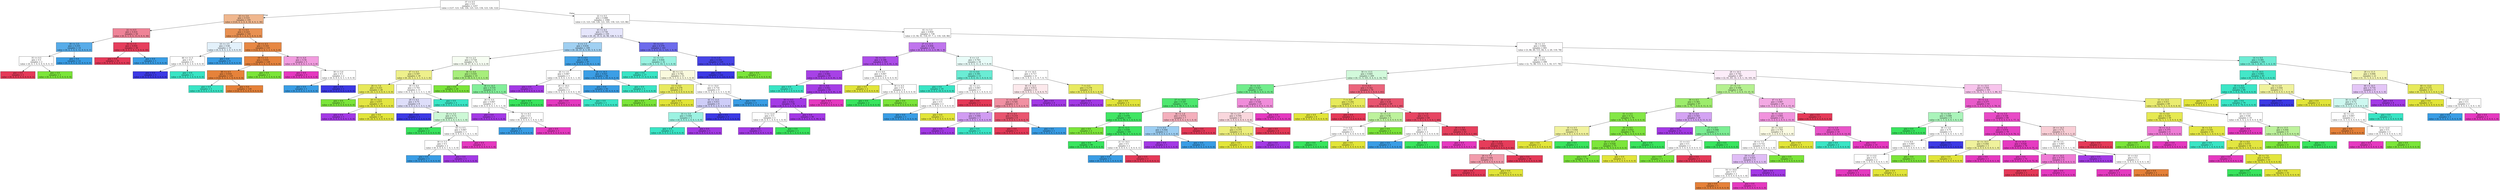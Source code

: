 digraph Tree {
node [shape=box, style="filled", color="black"] ;
0 [label="37 <= 0.5\ngini = 0.9\nsamples = 1257\nvalue = [127, 123, 128, 126, 125, 123, 134, 123, 126, 122]", fillcolor="#3c39e501"] ;
1 [label="43 <= 5.0\ngini = 0.533\nsamples = 191\nvalue = [124, 0, 2, 0, 4, 18, 4, 0, 3, 36]", fillcolor="#e5813991"] ;
0 -> 1 [labeldistance=2.5, labelangle=45, headlabel="True"] ;
2 [label="22 <= 6.5\ngini = 0.414\nsamples = 50\nvalue = [0, 0, 1, 0, 0, 13, 0, 0, 0, 36]", fillcolor="#e539589f"] ;
1 -> 2 ;
3 [label="39 <= 3.5\ngini = 0.255\nsamples = 14\nvalue = [0, 0, 1, 0, 0, 12, 0, 0, 0, 1]", fillcolor="#399de5d8"] ;
2 -> 3 ;
4 [label="35 <= 0.5\ngini = 0.5\nsamples = 2\nvalue = [0, 0, 1, 0, 0, 0, 0, 0, 0, 1]", fillcolor="#7be53900"] ;
3 -> 4 ;
5 [label="gini = 0.0\nsamples = 1\nvalue = [0, 0, 0, 0, 0, 0, 0, 0, 0, 1]", fillcolor="#e53958ff"] ;
4 -> 5 ;
6 [label="gini = 0.0\nsamples = 1\nvalue = [0, 0, 1, 0, 0, 0, 0, 0, 0, 0]", fillcolor="#7be539ff"] ;
4 -> 6 ;
7 [label="gini = 0.0\nsamples = 12\nvalue = [0, 0, 0, 0, 0, 12, 0, 0, 0, 0]", fillcolor="#399de5ff"] ;
3 -> 7 ;
8 [label="34 <= 1.5\ngini = 0.054\nsamples = 36\nvalue = [0, 0, 0, 0, 0, 1, 0, 0, 0, 35]", fillcolor="#e53958f8"] ;
2 -> 8 ;
9 [label="gini = 0.0\nsamples = 35\nvalue = [0, 0, 0, 0, 0, 0, 0, 0, 0, 35]", fillcolor="#e53958ff"] ;
8 -> 9 ;
10 [label="gini = 0.0\nsamples = 1\nvalue = [0, 0, 0, 0, 0, 1, 0, 0, 0, 0]", fillcolor="#399de5ff"] ;
8 -> 10 ;
11 [label="22 <= 0.5\ngini = 0.223\nsamples = 141\nvalue = [124, 0, 1, 0, 4, 5, 4, 0, 3, 0]", fillcolor="#e58139df"] ;
1 -> 11 ;
12 [label="10 <= 3.5\ngini = 0.66\nsamples = 10\nvalue = [0, 0, 0, 0, 3, 4, 3, 0, 0, 0]", fillcolor="#399de524"] ;
11 -> 12 ;
13 [label="46 <= 11.5\ngini = 0.5\nsamples = 6\nvalue = [0, 0, 0, 0, 3, 0, 3, 0, 0, 0]", fillcolor="#39e5c500"] ;
12 -> 13 ;
14 [label="gini = 0.0\nsamples = 3\nvalue = [0, 0, 0, 0, 0, 0, 3, 0, 0, 0]", fillcolor="#3c39e5ff"] ;
13 -> 14 ;
15 [label="gini = 0.0\nsamples = 3\nvalue = [0, 0, 0, 0, 3, 0, 0, 0, 0, 0]", fillcolor="#39e5c5ff"] ;
13 -> 15 ;
16 [label="gini = 0.0\nsamples = 4\nvalue = [0, 0, 0, 0, 0, 4, 0, 0, 0, 0]", fillcolor="#399de5ff"] ;
12 -> 16 ;
17 [label="29 <= 4.5\ngini = 0.103\nsamples = 131\nvalue = [124, 0, 1, 0, 1, 1, 1, 0, 3, 0]", fillcolor="#e58139f1"] ;
11 -> 17 ;
18 [label="64 <= 1.5\ngini = 0.031\nsamples = 126\nvalue = [124, 0, 1, 0, 1, 0, 0, 0, 0, 0]", fillcolor="#e58139fb"] ;
17 -> 18 ;
19 [label="60 <= 4.5\ngini = 0.016\nsamples = 125\nvalue = [124, 0, 0, 0, 1, 0, 0, 0, 0, 0]", fillcolor="#e58139fd"] ;
18 -> 19 ;
20 [label="gini = 0.0\nsamples = 1\nvalue = [0, 0, 0, 0, 1, 0, 0, 0, 0, 0]", fillcolor="#39e5c5ff"] ;
19 -> 20 ;
21 [label="gini = 0.0\nsamples = 124\nvalue = [124, 0, 0, 0, 0, 0, 0, 0, 0, 0]", fillcolor="#e58139ff"] ;
19 -> 21 ;
22 [label="gini = 0.0\nsamples = 1\nvalue = [0, 0, 1, 0, 0, 0, 0, 0, 0, 0]", fillcolor="#7be539ff"] ;
18 -> 22 ;
23 [label="38 <= 6.0\ngini = 0.56\nsamples = 5\nvalue = [0, 0, 0, 0, 0, 1, 1, 0, 3, 0]", fillcolor="#e539c07f"] ;
17 -> 23 ;
24 [label="gini = 0.0\nsamples = 3\nvalue = [0, 0, 0, 0, 0, 0, 0, 0, 3, 0]", fillcolor="#e539c0ff"] ;
23 -> 24 ;
25 [label="39 <= 5.0\ngini = 0.5\nsamples = 2\nvalue = [0, 0, 0, 0, 0, 1, 1, 0, 0, 0]", fillcolor="#399de500"] ;
23 -> 25 ;
26 [label="gini = 0.0\nsamples = 1\nvalue = [0, 0, 0, 0, 0, 1, 0, 0, 0, 0]", fillcolor="#399de5ff"] ;
25 -> 26 ;
27 [label="gini = 0.0\nsamples = 1\nvalue = [0, 0, 0, 0, 0, 0, 1, 0, 0, 0]", fillcolor="#3c39e5ff"] ;
25 -> 27 ;
28 [label="22 <= 0.5\ngini = 0.888\nsamples = 1066\nvalue = [3, 123, 126, 126, 121, 105, 130, 123, 123, 86]", fillcolor="#3c39e501"] ;
0 -> 28 [labeldistance=2.5, labelangle=-45, headlabel="False"] ;
29 [label="43 <= 8.5\ngini = 0.736\nsamples = 330\nvalue = [0, 29, 35, 8, 24, 98, 128, 5, 3, 0]", fillcolor="#3c39e521"] ;
28 -> 29 ;
30 [label="6 <= 1.5\ngini = 0.634\nsamples = 169\nvalue = [0, 24, 27, 8, 5, 95, 3, 4, 3, 0]", fillcolor="#399de57a"] ;
29 -> 30 ;
31 [label="10 <= 2.5\ngini = 0.729\nsamples = 72\nvalue = [0, 24, 27, 8, 3, 2, 3, 3, 2, 0]", fillcolor="#7be53910"] ;
30 -> 31 ;
32 [label="47 <= 0.5\ngini = 0.597\nsamples = 39\nvalue = [0, 24, 3, 2, 3, 1, 3, 2, 1, 0]", fillcolor="#e2e53995"] ;
31 -> 32 ;
33 [label="28 <= 7.0\ngini = 0.253\nsamples = 28\nvalue = [0, 24, 3, 0, 0, 0, 0, 1, 0, 0]", fillcolor="#e2e539d6"] ;
32 -> 33 ;
34 [label="gini = 0.0\nsamples = 3\nvalue = [0, 0, 3, 0, 0, 0, 0, 0, 0, 0]", fillcolor="#7be539ff"] ;
33 -> 34 ;
35 [label="20 <= 12.5\ngini = 0.077\nsamples = 25\nvalue = [0, 24, 0, 0, 0, 0, 0, 1, 0, 0]", fillcolor="#e2e539f4"] ;
33 -> 35 ;
36 [label="gini = 0.0\nsamples = 1\nvalue = [0, 0, 0, 0, 0, 0, 0, 1, 0, 0]", fillcolor="#a339e5ff"] ;
35 -> 36 ;
37 [label="gini = 0.0\nsamples = 24\nvalue = [0, 24, 0, 0, 0, 0, 0, 0, 0, 0]", fillcolor="#e2e539ff"] ;
35 -> 37 ;
38 [label="39 <= 8.0\ngini = 0.793\nsamples = 11\nvalue = [0, 0, 0, 2, 3, 1, 3, 1, 1, 0]", fillcolor="#39e5c500"] ;
32 -> 38 ;
39 [label="29 <= 9.5\ngini = 0.75\nsamples = 8\nvalue = [0, 0, 0, 2, 0, 1, 3, 1, 1, 0]", fillcolor="#3c39e52a"] ;
38 -> 39 ;
40 [label="gini = 0.0\nsamples = 3\nvalue = [0, 0, 0, 0, 0, 0, 3, 0, 0, 0]", fillcolor="#3c39e5ff"] ;
39 -> 40 ;
41 [label="35 <= 5.5\ngini = 0.72\nsamples = 5\nvalue = [0, 0, 0, 2, 0, 1, 0, 1, 1, 0]", fillcolor="#39e55e40"] ;
39 -> 41 ;
42 [label="gini = 0.0\nsamples = 2\nvalue = [0, 0, 0, 2, 0, 0, 0, 0, 0, 0]", fillcolor="#39e55eff"] ;
41 -> 42 ;
43 [label="63 <= 0.5\ngini = 0.667\nsamples = 3\nvalue = [0, 0, 0, 0, 0, 1, 0, 1, 1, 0]", fillcolor="#399de500"] ;
41 -> 43 ;
44 [label="39 <= 5.5\ngini = 0.5\nsamples = 2\nvalue = [0, 0, 0, 0, 0, 1, 0, 1, 0, 0]", fillcolor="#399de500"] ;
43 -> 44 ;
45 [label="gini = 0.0\nsamples = 1\nvalue = [0, 0, 0, 0, 0, 1, 0, 0, 0, 0]", fillcolor="#399de5ff"] ;
44 -> 45 ;
46 [label="gini = 0.0\nsamples = 1\nvalue = [0, 0, 0, 0, 0, 0, 0, 1, 0, 0]", fillcolor="#a339e5ff"] ;
44 -> 46 ;
47 [label="gini = 0.0\nsamples = 1\nvalue = [0, 0, 0, 0, 0, 0, 0, 0, 1, 0]", fillcolor="#e539c0ff"] ;
43 -> 47 ;
48 [label="gini = 0.0\nsamples = 3\nvalue = [0, 0, 0, 0, 3, 0, 0, 0, 0, 0]", fillcolor="#39e5c5ff"] ;
38 -> 48 ;
49 [label="38 <= 4.0\ngini = 0.435\nsamples = 33\nvalue = [0, 0, 24, 6, 0, 1, 0, 1, 1, 0]", fillcolor="#7be539aa"] ;
31 -> 49 ;
50 [label="gini = 0.0\nsamples = 24\nvalue = [0, 0, 24, 0, 0, 0, 0, 0, 0, 0]", fillcolor="#7be539ff"] ;
49 -> 50 ;
51 [label="38 <= 14.5\ngini = 0.519\nsamples = 9\nvalue = [0, 0, 0, 6, 0, 1, 0, 1, 1, 0]", fillcolor="#39e55e9f"] ;
49 -> 51 ;
52 [label="26 <= 4.0\ngini = 0.667\nsamples = 3\nvalue = [0, 0, 0, 0, 0, 1, 0, 1, 1, 0]", fillcolor="#399de500"] ;
51 -> 52 ;
53 [label="gini = 0.0\nsamples = 1\nvalue = [0, 0, 0, 0, 0, 0, 0, 1, 0, 0]", fillcolor="#a339e5ff"] ;
52 -> 53 ;
54 [label="52 <= 8.5\ngini = 0.5\nsamples = 2\nvalue = [0, 0, 0, 0, 0, 1, 0, 0, 1, 0]", fillcolor="#399de500"] ;
52 -> 54 ;
55 [label="gini = 0.0\nsamples = 1\nvalue = [0, 0, 0, 0, 0, 1, 0, 0, 0, 0]", fillcolor="#399de5ff"] ;
54 -> 55 ;
56 [label="gini = 0.0\nsamples = 1\nvalue = [0, 0, 0, 0, 0, 0, 0, 0, 1, 0]", fillcolor="#e539c0ff"] ;
54 -> 56 ;
57 [label="gini = 0.0\nsamples = 6\nvalue = [0, 0, 0, 6, 0, 0, 0, 0, 0, 0]", fillcolor="#39e55eff"] ;
51 -> 57 ;
58 [label="19 <= 8.5\ngini = 0.08\nsamples = 97\nvalue = [0, 0, 0, 0, 2, 93, 0, 1, 1, 0]", fillcolor="#399de5f4"] ;
30 -> 58 ;
59 [label="26 <= 1.0\ngini = 0.667\nsamples = 3\nvalue = [0, 0, 0, 0, 1, 0, 0, 1, 1, 0]", fillcolor="#39e5c500"] ;
58 -> 59 ;
60 [label="gini = 0.0\nsamples = 1\nvalue = [0, 0, 0, 0, 0, 0, 0, 1, 0, 0]", fillcolor="#a339e5ff"] ;
59 -> 60 ;
61 [label="20 <= 10.5\ngini = 0.5\nsamples = 2\nvalue = [0, 0, 0, 0, 1, 0, 0, 0, 1, 0]", fillcolor="#39e5c500"] ;
59 -> 61 ;
62 [label="gini = 0.0\nsamples = 1\nvalue = [0, 0, 0, 0, 0, 0, 0, 0, 1, 0]", fillcolor="#e539c0ff"] ;
61 -> 62 ;
63 [label="gini = 0.0\nsamples = 1\nvalue = [0, 0, 0, 0, 1, 0, 0, 0, 0, 0]", fillcolor="#39e5c5ff"] ;
61 -> 63 ;
64 [label="26 <= 14.5\ngini = 0.021\nsamples = 94\nvalue = [0, 0, 0, 0, 1, 93, 0, 0, 0, 0]", fillcolor="#399de5fc"] ;
58 -> 64 ;
65 [label="gini = 0.0\nsamples = 93\nvalue = [0, 0, 0, 0, 0, 93, 0, 0, 0, 0]", fillcolor="#399de5ff"] ;
64 -> 65 ;
66 [label="gini = 0.0\nsamples = 1\nvalue = [0, 0, 0, 0, 1, 0, 0, 0, 0, 0]", fillcolor="#39e5c5ff"] ;
64 -> 66 ;
67 [label="55 <= 2.5\ngini = 0.379\nsamples = 161\nvalue = [0, 5, 8, 0, 19, 3, 125, 1, 0, 0]", fillcolor="#3c39e5be"] ;
29 -> 67 ;
68 [label="11 <= 5.5\ngini = 0.604\nsamples = 32\nvalue = [0, 5, 1, 0, 19, 3, 3, 1, 0, 0]", fillcolor="#39e5c584"] ;
67 -> 68 ;
69 [label="gini = 0.0\nsamples = 17\nvalue = [0, 0, 0, 0, 17, 0, 0, 0, 0, 0]", fillcolor="#39e5c5ff"] ;
68 -> 69 ;
70 [label="46 <= 1.5\ngini = 0.782\nsamples = 15\nvalue = [0, 5, 1, 0, 2, 3, 3, 1, 0, 0]", fillcolor="#e2e5392a"] ;
68 -> 70 ;
71 [label="13 <= 9.5\ngini = 0.278\nsamples = 6\nvalue = [0, 5, 1, 0, 0, 0, 0, 0, 0, 0]", fillcolor="#e2e539cc"] ;
70 -> 71 ;
72 [label="gini = 0.0\nsamples = 1\nvalue = [0, 0, 1, 0, 0, 0, 0, 0, 0, 0]", fillcolor="#7be539ff"] ;
71 -> 72 ;
73 [label="gini = 0.0\nsamples = 5\nvalue = [0, 5, 0, 0, 0, 0, 0, 0, 0, 0]", fillcolor="#e2e539ff"] ;
71 -> 73 ;
74 [label="6 <= 10.0\ngini = 0.716\nsamples = 9\nvalue = [0, 0, 0, 0, 2, 3, 3, 1, 0, 0]", fillcolor="#399de500"] ;
70 -> 74 ;
75 [label="61 <= 13.5\ngini = 0.611\nsamples = 6\nvalue = [0, 0, 0, 0, 2, 0, 3, 1, 0, 0]", fillcolor="#3c39e540"] ;
74 -> 75 ;
76 [label="10 <= 5.0\ngini = 0.444\nsamples = 3\nvalue = [0, 0, 0, 0, 2, 0, 0, 1, 0, 0]", fillcolor="#39e5c57f"] ;
75 -> 76 ;
77 [label="gini = 0.0\nsamples = 2\nvalue = [0, 0, 0, 0, 2, 0, 0, 0, 0, 0]", fillcolor="#39e5c5ff"] ;
76 -> 77 ;
78 [label="gini = 0.0\nsamples = 1\nvalue = [0, 0, 0, 0, 0, 0, 0, 1, 0, 0]", fillcolor="#a339e5ff"] ;
76 -> 78 ;
79 [label="gini = 0.0\nsamples = 3\nvalue = [0, 0, 0, 0, 0, 0, 3, 0, 0, 0]", fillcolor="#3c39e5ff"] ;
75 -> 79 ;
80 [label="gini = 0.0\nsamples = 3\nvalue = [0, 0, 0, 0, 0, 3, 0, 0, 0, 0]", fillcolor="#399de5ff"] ;
74 -> 80 ;
81 [label="2 <= 1.0\ngini = 0.103\nsamples = 129\nvalue = [0, 0, 7, 0, 0, 0, 122, 0, 0, 0]", fillcolor="#3c39e5f0"] ;
67 -> 81 ;
82 [label="gini = 0.0\nsamples = 122\nvalue = [0, 0, 0, 0, 0, 0, 122, 0, 0, 0]", fillcolor="#3c39e5ff"] ;
81 -> 82 ;
83 [label="gini = 0.0\nsamples = 7\nvalue = [0, 0, 7, 0, 0, 0, 0, 0, 0, 0]", fillcolor="#7be539ff"] ;
81 -> 83 ;
84 [label="61 <= 5.5\ngini = 0.859\nsamples = 736\nvalue = [3, 94, 91, 118, 97, 7, 2, 118, 120, 86]", fillcolor="#e539c001"] ;
28 -> 84 ;
85 [label="27 <= 11.5\ngini = 0.456\nsamples = 135\nvalue = [0, 8, 2, 3, 13, 2, 0, 98, 1, 8]", fillcolor="#a339e5b2"] ;
84 -> 85 ;
86 [label="54 <= 3.5\ngini = 0.186\nsamples = 101\nvalue = [0, 2, 2, 3, 2, 0, 0, 91, 1, 0]", fillcolor="#a339e5e5"] ;
85 -> 86 ;
87 [label="5 <= 3.0\ngini = 0.082\nsamples = 95\nvalue = [0, 0, 0, 1, 2, 0, 0, 91, 1, 0]", fillcolor="#a339e5f4"] ;
86 -> 87 ;
88 [label="gini = 0.0\nsamples = 2\nvalue = [0, 0, 0, 0, 2, 0, 0, 0, 0, 0]", fillcolor="#39e5c5ff"] ;
87 -> 88 ;
89 [label="18 <= 9.0\ngini = 0.042\nsamples = 93\nvalue = [0, 0, 0, 1, 0, 0, 0, 91, 1, 0]", fillcolor="#a339e5f9"] ;
87 -> 89 ;
90 [label="30 <= 0.5\ngini = 0.022\nsamples = 92\nvalue = [0, 0, 0, 1, 0, 0, 0, 91, 0, 0]", fillcolor="#a339e5fc"] ;
89 -> 90 ;
91 [label="3 <= 12.0\ngini = 0.5\nsamples = 2\nvalue = [0, 0, 0, 1, 0, 0, 0, 1, 0, 0]", fillcolor="#39e55e00"] ;
90 -> 91 ;
92 [label="gini = 0.0\nsamples = 1\nvalue = [0, 0, 0, 0, 0, 0, 0, 1, 0, 0]", fillcolor="#a339e5ff"] ;
91 -> 92 ;
93 [label="gini = 0.0\nsamples = 1\nvalue = [0, 0, 0, 1, 0, 0, 0, 0, 0, 0]", fillcolor="#39e55eff"] ;
91 -> 93 ;
94 [label="gini = 0.0\nsamples = 90\nvalue = [0, 0, 0, 0, 0, 0, 0, 90, 0, 0]", fillcolor="#a339e5ff"] ;
90 -> 94 ;
95 [label="gini = 0.0\nsamples = 1\nvalue = [0, 0, 0, 0, 0, 0, 0, 0, 1, 0]", fillcolor="#e539c0ff"] ;
89 -> 95 ;
96 [label="4 <= 6.0\ngini = 0.667\nsamples = 6\nvalue = [0, 2, 2, 2, 0, 0, 0, 0, 0, 0]", fillcolor="#e2e53900"] ;
86 -> 96 ;
97 [label="gini = 0.0\nsamples = 2\nvalue = [0, 2, 0, 0, 0, 0, 0, 0, 0, 0]", fillcolor="#e2e539ff"] ;
96 -> 97 ;
98 [label="30 <= 4.5\ngini = 0.5\nsamples = 4\nvalue = [0, 0, 2, 2, 0, 0, 0, 0, 0, 0]", fillcolor="#7be53900"] ;
96 -> 98 ;
99 [label="gini = 0.0\nsamples = 2\nvalue = [0, 0, 0, 2, 0, 0, 0, 0, 0, 0]", fillcolor="#39e55eff"] ;
98 -> 99 ;
100 [label="gini = 0.0\nsamples = 2\nvalue = [0, 0, 2, 0, 0, 0, 0, 0, 0, 0]", fillcolor="#7be539ff"] ;
98 -> 100 ;
101 [label="6 <= 1.0\ngini = 0.763\nsamples = 34\nvalue = [0, 6, 0, 0, 11, 2, 0, 7, 0, 8]", fillcolor="#39e5c51d"] ;
85 -> 101 ;
102 [label="13 <= 9.0\ngini = 0.391\nsamples = 13\nvalue = [0, 1, 0, 0, 10, 1, 0, 0, 0, 1]", fillcolor="#39e5c5bf"] ;
101 -> 102 ;
103 [label="gini = 0.0\nsamples = 10\nvalue = [0, 0, 0, 0, 10, 0, 0, 0, 0, 0]", fillcolor="#39e5c5ff"] ;
102 -> 103 ;
104 [label="62 <= 2.5\ngini = 0.667\nsamples = 3\nvalue = [0, 1, 0, 0, 0, 1, 0, 0, 0, 1]", fillcolor="#e2e53900"] ;
102 -> 104 ;
105 [label="43 <= 1.5\ngini = 0.5\nsamples = 2\nvalue = [0, 1, 0, 0, 0, 1, 0, 0, 0, 0]", fillcolor="#e2e53900"] ;
104 -> 105 ;
106 [label="gini = 0.0\nsamples = 1\nvalue = [0, 0, 0, 0, 0, 1, 0, 0, 0, 0]", fillcolor="#399de5ff"] ;
105 -> 106 ;
107 [label="gini = 0.0\nsamples = 1\nvalue = [0, 1, 0, 0, 0, 0, 0, 0, 0, 0]", fillcolor="#e2e539ff"] ;
105 -> 107 ;
108 [label="gini = 0.0\nsamples = 1\nvalue = [0, 0, 0, 0, 0, 0, 0, 0, 0, 1]", fillcolor="#e53958ff"] ;
104 -> 108 ;
109 [label="21 <= 14.5\ngini = 0.717\nsamples = 21\nvalue = [0, 5, 0, 0, 1, 1, 0, 7, 0, 7]", fillcolor="#a339e500"] ;
101 -> 109 ;
110 [label="44 <= 12.5\ngini = 0.613\nsamples = 15\nvalue = [0, 0, 0, 0, 1, 1, 0, 6, 0, 7]", fillcolor="#e539581c"] ;
109 -> 110 ;
111 [label="11 <= 10.5\ngini = 0.545\nsamples = 11\nvalue = [0, 0, 0, 0, 1, 1, 0, 2, 0, 7]", fillcolor="#e539588e"] ;
110 -> 111 ;
112 [label="19 <= 13.5\ngini = 0.444\nsamples = 3\nvalue = [0, 0, 0, 0, 1, 0, 0, 2, 0, 0]", fillcolor="#a339e57f"] ;
111 -> 112 ;
113 [label="gini = 0.0\nsamples = 2\nvalue = [0, 0, 0, 0, 0, 0, 0, 2, 0, 0]", fillcolor="#a339e5ff"] ;
112 -> 113 ;
114 [label="gini = 0.0\nsamples = 1\nvalue = [0, 0, 0, 0, 1, 0, 0, 0, 0, 0]", fillcolor="#39e5c5ff"] ;
112 -> 114 ;
115 [label="39 <= 4.5\ngini = 0.219\nsamples = 8\nvalue = [0, 0, 0, 0, 0, 1, 0, 0, 0, 7]", fillcolor="#e53958db"] ;
111 -> 115 ;
116 [label="gini = 0.0\nsamples = 7\nvalue = [0, 0, 0, 0, 0, 0, 0, 0, 0, 7]", fillcolor="#e53958ff"] ;
115 -> 116 ;
117 [label="gini = 0.0\nsamples = 1\nvalue = [0, 0, 0, 0, 0, 1, 0, 0, 0, 0]", fillcolor="#399de5ff"] ;
115 -> 117 ;
118 [label="gini = 0.0\nsamples = 4\nvalue = [0, 0, 0, 0, 0, 0, 0, 4, 0, 0]", fillcolor="#a339e5ff"] ;
110 -> 118 ;
119 [label="7 <= 0.5\ngini = 0.278\nsamples = 6\nvalue = [0, 5, 0, 0, 0, 0, 0, 1, 0, 0]", fillcolor="#e2e539cc"] ;
109 -> 119 ;
120 [label="gini = 0.0\nsamples = 1\nvalue = [0, 0, 0, 0, 0, 0, 0, 1, 0, 0]", fillcolor="#a339e5ff"] ;
119 -> 120 ;
121 [label="gini = 0.0\nsamples = 5\nvalue = [0, 5, 0, 0, 0, 0, 0, 0, 0, 0]", fillcolor="#e2e539ff"] ;
119 -> 121 ;
122 [label="34 <= 3.5\ngini = 0.844\nsamples = 601\nvalue = [3, 86, 89, 115, 84, 5, 2, 20, 119, 78]", fillcolor="#e539c002"] ;
84 -> 122 ;
123 [label="44 <= 1.5\ngini = 0.812\nsamples = 496\nvalue = [2, 72, 88, 115, 3, 4, 1, 16, 117, 78]", fillcolor="#e539c001"] ;
122 -> 123 ;
124 [label="30 <= 13.5\ngini = 0.645\nsamples = 209\nvalue = [0, 11, 5, 101, 0, 4, 0, 2, 16, 70]", fillcolor="#39e55e39"] ;
123 -> 124 ;
125 [label="35 <= 3.5\ngini = 0.427\nsamples = 133\nvalue = [0, 3, 2, 99, 0, 3, 0, 2, 15, 9]", fillcolor="#39e55eb6"] ;
124 -> 125 ;
126 [label="27 <= 10.0\ngini = 0.187\nsamples = 110\nvalue = [0, 0, 2, 99, 0, 3, 0, 1, 0, 5]", fillcolor="#39e55ee4"] ;
125 -> 126 ;
127 [label="29 <= 7.5\ngini = 0.076\nsamples = 103\nvalue = [0, 0, 2, 99, 0, 1, 0, 0, 0, 1]", fillcolor="#39e55ef5"] ;
126 -> 127 ;
128 [label="gini = 0.0\nsamples = 2\nvalue = [0, 0, 2, 0, 0, 0, 0, 0, 0, 0]", fillcolor="#7be539ff"] ;
127 -> 128 ;
129 [label="20 <= 12.5\ngini = 0.039\nsamples = 101\nvalue = [0, 0, 0, 99, 0, 1, 0, 0, 0, 1]", fillcolor="#39e55efa"] ;
127 -> 129 ;
130 [label="gini = 0.0\nsamples = 99\nvalue = [0, 0, 0, 99, 0, 0, 0, 0, 0, 0]", fillcolor="#39e55eff"] ;
129 -> 130 ;
131 [label="21 <= 14.5\ngini = 0.5\nsamples = 2\nvalue = [0, 0, 0, 0, 0, 1, 0, 0, 0, 1]", fillcolor="#399de500"] ;
129 -> 131 ;
132 [label="gini = 0.0\nsamples = 1\nvalue = [0, 0, 0, 0, 0, 1, 0, 0, 0, 0]", fillcolor="#399de5ff"] ;
131 -> 132 ;
133 [label="gini = 0.0\nsamples = 1\nvalue = [0, 0, 0, 0, 0, 0, 0, 0, 0, 1]", fillcolor="#e53958ff"] ;
131 -> 133 ;
134 [label="36 <= 1.0\ngini = 0.571\nsamples = 7\nvalue = [0, 0, 0, 0, 0, 2, 0, 1, 0, 4]", fillcolor="#e5395866"] ;
126 -> 134 ;
135 [label="3 <= 6.0\ngini = 0.444\nsamples = 3\nvalue = [0, 0, 0, 0, 0, 2, 0, 1, 0, 0]", fillcolor="#399de57f"] ;
134 -> 135 ;
136 [label="gini = 0.0\nsamples = 1\nvalue = [0, 0, 0, 0, 0, 0, 0, 1, 0, 0]", fillcolor="#a339e5ff"] ;
135 -> 136 ;
137 [label="gini = 0.0\nsamples = 2\nvalue = [0, 0, 0, 0, 0, 2, 0, 0, 0, 0]", fillcolor="#399de5ff"] ;
135 -> 137 ;
138 [label="gini = 0.0\nsamples = 4\nvalue = [0, 0, 0, 0, 0, 0, 0, 0, 0, 4]", fillcolor="#e53958ff"] ;
134 -> 138 ;
139 [label="43 <= 2.5\ngini = 0.526\nsamples = 23\nvalue = [0, 3, 0, 0, 0, 0, 0, 1, 15, 4]", fillcolor="#e539c094"] ;
125 -> 139 ;
140 [label="59 <= 2.5\ngini = 0.594\nsamples = 8\nvalue = [0, 3, 0, 0, 0, 0, 0, 1, 0, 4]", fillcolor="#e5395833"] ;
139 -> 140 ;
141 [label="12 <= 14.5\ngini = 0.375\nsamples = 4\nvalue = [0, 3, 0, 0, 0, 0, 0, 1, 0, 0]", fillcolor="#e2e539aa"] ;
140 -> 141 ;
142 [label="gini = 0.0\nsamples = 3\nvalue = [0, 3, 0, 0, 0, 0, 0, 0, 0, 0]", fillcolor="#e2e539ff"] ;
141 -> 142 ;
143 [label="gini = 0.0\nsamples = 1\nvalue = [0, 0, 0, 0, 0, 0, 0, 1, 0, 0]", fillcolor="#a339e5ff"] ;
141 -> 143 ;
144 [label="gini = 0.0\nsamples = 4\nvalue = [0, 0, 0, 0, 0, 0, 0, 0, 0, 4]", fillcolor="#e53958ff"] ;
140 -> 144 ;
145 [label="gini = 0.0\nsamples = 15\nvalue = [0, 0, 0, 0, 0, 0, 0, 0, 15, 0]", fillcolor="#e539c0ff"] ;
139 -> 145 ;
146 [label="4 <= 0.5\ngini = 0.342\nsamples = 76\nvalue = [0, 8, 3, 2, 0, 1, 0, 0, 1, 61]", fillcolor="#e53958c7"] ;
124 -> 146 ;
147 [label="7 <= 9.0\ngini = 0.245\nsamples = 7\nvalue = [0, 6, 0, 0, 0, 0, 0, 0, 0, 1]", fillcolor="#e2e539d4"] ;
146 -> 147 ;
148 [label="gini = 0.0\nsamples = 6\nvalue = [0, 6, 0, 0, 0, 0, 0, 0, 0, 0]", fillcolor="#e2e539ff"] ;
147 -> 148 ;
149 [label="gini = 0.0\nsamples = 1\nvalue = [0, 0, 0, 0, 0, 0, 0, 0, 0, 1]", fillcolor="#e53958ff"] ;
147 -> 149 ;
150 [label="28 <= 0.5\ngini = 0.24\nsamples = 69\nvalue = [0, 2, 3, 2, 0, 1, 0, 0, 1, 60]", fillcolor="#e53958dc"] ;
146 -> 150 ;
151 [label="51 <= 1.5\ngini = 0.56\nsamples = 5\nvalue = [0, 1, 3, 1, 0, 0, 0, 0, 0, 0]", fillcolor="#7be5397f"] ;
150 -> 151 ;
152 [label="7 <= 4.0\ngini = 0.5\nsamples = 2\nvalue = [0, 1, 0, 1, 0, 0, 0, 0, 0, 0]", fillcolor="#e2e53900"] ;
151 -> 152 ;
153 [label="gini = 0.0\nsamples = 1\nvalue = [0, 0, 0, 1, 0, 0, 0, 0, 0, 0]", fillcolor="#39e55eff"] ;
152 -> 153 ;
154 [label="gini = 0.0\nsamples = 1\nvalue = [0, 1, 0, 0, 0, 0, 0, 0, 0, 0]", fillcolor="#e2e539ff"] ;
152 -> 154 ;
155 [label="gini = 0.0\nsamples = 3\nvalue = [0, 0, 3, 0, 0, 0, 0, 0, 0, 0]", fillcolor="#7be539ff"] ;
151 -> 155 ;
156 [label="22 <= 7.0\ngini = 0.12\nsamples = 64\nvalue = [0, 1, 0, 1, 0, 1, 0, 0, 1, 60]", fillcolor="#e53958ef"] ;
150 -> 156 ;
157 [label="50 <= 2.0\ngini = 0.5\nsamples = 2\nvalue = [0, 0, 0, 1, 0, 1, 0, 0, 0, 0]", fillcolor="#39e55e00"] ;
156 -> 157 ;
158 [label="gini = 0.0\nsamples = 1\nvalue = [0, 0, 0, 0, 0, 1, 0, 0, 0, 0]", fillcolor="#399de5ff"] ;
157 -> 158 ;
159 [label="gini = 0.0\nsamples = 1\nvalue = [0, 0, 0, 1, 0, 0, 0, 0, 0, 0]", fillcolor="#39e55eff"] ;
157 -> 159 ;
160 [label="29 <= 4.0\ngini = 0.063\nsamples = 62\nvalue = [0, 1, 0, 0, 0, 0, 0, 0, 1, 60]", fillcolor="#e53958f7"] ;
156 -> 160 ;
161 [label="gini = 0.0\nsamples = 1\nvalue = [0, 0, 0, 0, 0, 0, 0, 0, 1, 0]", fillcolor="#e539c0ff"] ;
160 -> 161 ;
162 [label="28 <= 2.0\ngini = 0.032\nsamples = 61\nvalue = [0, 1, 0, 0, 0, 0, 0, 0, 0, 60]", fillcolor="#e53958fb"] ;
160 -> 162 ;
163 [label="20 <= 7.5\ngini = 0.444\nsamples = 3\nvalue = [0, 1, 0, 0, 0, 0, 0, 0, 0, 2]", fillcolor="#e539587f"] ;
162 -> 163 ;
164 [label="gini = 0.0\nsamples = 2\nvalue = [0, 0, 0, 0, 0, 0, 0, 0, 0, 2]", fillcolor="#e53958ff"] ;
163 -> 164 ;
165 [label="gini = 0.0\nsamples = 1\nvalue = [0, 1, 0, 0, 0, 0, 0, 0, 0, 0]", fillcolor="#e2e539ff"] ;
163 -> 165 ;
166 [label="gini = 0.0\nsamples = 58\nvalue = [0, 0, 0, 0, 0, 0, 0, 0, 0, 58]", fillcolor="#e53958ff"] ;
162 -> 166 ;
167 [label="28 <= 10.5\ngini = 0.742\nsamples = 287\nvalue = [2, 61, 83, 14, 3, 0, 1, 14, 101, 8]", fillcolor="#e539c016"] ;
123 -> 167 ;
168 [label="27 <= 7.5\ngini = 0.594\nsamples = 126\nvalue = [1, 6, 77, 7, 2, 0, 0, 13, 15, 5]", fillcolor="#7be5398e"] ;
167 -> 168 ;
169 [label="39 <= 0.5\ngini = 0.383\nsamples = 97\nvalue = [0, 3, 75, 7, 0, 0, 0, 11, 0, 1]", fillcolor="#7be539be"] ;
168 -> 169 ;
170 [label="51 <= 0.5\ngini = 0.12\nsamples = 79\nvalue = [0, 3, 74, 2, 0, 0, 0, 0, 0, 0]", fillcolor="#7be539ee"] ;
169 -> 170 ;
171 [label="35 <= 0.5\ngini = 0.444\nsamples = 3\nvalue = [0, 2, 0, 1, 0, 0, 0, 0, 0, 0]", fillcolor="#e2e5397f"] ;
170 -> 171 ;
172 [label="gini = 0.0\nsamples = 2\nvalue = [0, 2, 0, 0, 0, 0, 0, 0, 0, 0]", fillcolor="#e2e539ff"] ;
171 -> 172 ;
173 [label="gini = 0.0\nsamples = 1\nvalue = [0, 0, 0, 1, 0, 0, 0, 0, 0, 0]", fillcolor="#39e55eff"] ;
171 -> 173 ;
174 [label="35 <= 8.5\ngini = 0.052\nsamples = 76\nvalue = [0, 1, 74, 1, 0, 0, 0, 0, 0, 0]", fillcolor="#7be539f8"] ;
170 -> 174 ;
175 [label="20 <= 13.5\ngini = 0.026\nsamples = 75\nvalue = [0, 1, 74, 0, 0, 0, 0, 0, 0, 0]", fillcolor="#7be539fc"] ;
174 -> 175 ;
176 [label="gini = 0.0\nsamples = 74\nvalue = [0, 0, 74, 0, 0, 0, 0, 0, 0, 0]", fillcolor="#7be539ff"] ;
175 -> 176 ;
177 [label="gini = 0.0\nsamples = 1\nvalue = [0, 1, 0, 0, 0, 0, 0, 0, 0, 0]", fillcolor="#e2e539ff"] ;
175 -> 177 ;
178 [label="gini = 0.0\nsamples = 1\nvalue = [0, 0, 0, 1, 0, 0, 0, 0, 0, 0]", fillcolor="#39e55eff"] ;
174 -> 178 ;
179 [label="54 <= 6.0\ngini = 0.543\nsamples = 18\nvalue = [0, 0, 1, 5, 0, 0, 0, 11, 0, 1]", fillcolor="#a339e576"] ;
169 -> 179 ;
180 [label="gini = 0.0\nsamples = 11\nvalue = [0, 0, 0, 0, 0, 0, 0, 11, 0, 0]", fillcolor="#a339e5ff"] ;
179 -> 180 ;
181 [label="37 <= 8.5\ngini = 0.449\nsamples = 7\nvalue = [0, 0, 1, 5, 0, 0, 0, 0, 0, 1]", fillcolor="#39e55eaa"] ;
179 -> 181 ;
182 [label="15 <= 0.5\ngini = 0.5\nsamples = 2\nvalue = [0, 0, 1, 0, 0, 0, 0, 0, 0, 1]", fillcolor="#7be53900"] ;
181 -> 182 ;
183 [label="gini = 0.0\nsamples = 1\nvalue = [0, 0, 1, 0, 0, 0, 0, 0, 0, 0]", fillcolor="#7be539ff"] ;
182 -> 183 ;
184 [label="gini = 0.0\nsamples = 1\nvalue = [0, 0, 0, 0, 0, 0, 0, 0, 0, 1]", fillcolor="#e53958ff"] ;
182 -> 184 ;
185 [label="gini = 0.0\nsamples = 5\nvalue = [0, 0, 0, 5, 0, 0, 0, 0, 0, 0]", fillcolor="#39e55eff"] ;
181 -> 185 ;
186 [label="47 <= 8.5\ngini = 0.687\nsamples = 29\nvalue = [1, 3, 2, 0, 2, 0, 0, 2, 15, 4]", fillcolor="#e539c070"] ;
168 -> 186 ;
187 [label="36 <= 12.0\ngini = 0.605\nsamples = 25\nvalue = [1, 3, 2, 0, 2, 0, 0, 2, 15, 0]", fillcolor="#e539c08b"] ;
186 -> 187 ;
188 [label="20 <= 14.0\ngini = 0.765\nsamples = 9\nvalue = [1, 3, 2, 0, 0, 0, 0, 2, 1, 0]", fillcolor="#e2e53924"] ;
187 -> 188 ;
189 [label="18 <= 7.5\ngini = 0.722\nsamples = 6\nvalue = [1, 0, 2, 0, 0, 0, 0, 2, 1, 0]", fillcolor="#7be53900"] ;
188 -> 189 ;
190 [label="29 <= 4.0\ngini = 0.625\nsamples = 4\nvalue = [1, 0, 0, 0, 0, 0, 0, 2, 1, 0]", fillcolor="#a339e555"] ;
189 -> 190 ;
191 [label="54 <= 10.0\ngini = 0.5\nsamples = 2\nvalue = [1, 0, 0, 0, 0, 0, 0, 0, 1, 0]", fillcolor="#e5813900"] ;
190 -> 191 ;
192 [label="gini = 0.0\nsamples = 1\nvalue = [1, 0, 0, 0, 0, 0, 0, 0, 0, 0]", fillcolor="#e58139ff"] ;
191 -> 192 ;
193 [label="gini = 0.0\nsamples = 1\nvalue = [0, 0, 0, 0, 0, 0, 0, 0, 1, 0]", fillcolor="#e539c0ff"] ;
191 -> 193 ;
194 [label="gini = 0.0\nsamples = 2\nvalue = [0, 0, 0, 0, 0, 0, 0, 2, 0, 0]", fillcolor="#a339e5ff"] ;
190 -> 194 ;
195 [label="gini = 0.0\nsamples = 2\nvalue = [0, 0, 2, 0, 0, 0, 0, 0, 0, 0]", fillcolor="#7be539ff"] ;
189 -> 195 ;
196 [label="gini = 0.0\nsamples = 3\nvalue = [0, 3, 0, 0, 0, 0, 0, 0, 0, 0]", fillcolor="#e2e539ff"] ;
188 -> 196 ;
197 [label="14 <= 1.0\ngini = 0.219\nsamples = 16\nvalue = [0, 0, 0, 0, 2, 0, 0, 0, 14, 0]", fillcolor="#e539c0db"] ;
187 -> 197 ;
198 [label="gini = 0.0\nsamples = 2\nvalue = [0, 0, 0, 0, 2, 0, 0, 0, 0, 0]", fillcolor="#39e5c5ff"] ;
197 -> 198 ;
199 [label="gini = 0.0\nsamples = 14\nvalue = [0, 0, 0, 0, 0, 0, 0, 0, 14, 0]", fillcolor="#e539c0ff"] ;
197 -> 199 ;
200 [label="gini = 0.0\nsamples = 4\nvalue = [0, 0, 0, 0, 0, 0, 0, 0, 0, 4]", fillcolor="#e53958ff"] ;
186 -> 200 ;
201 [label="21 <= 15.5\ngini = 0.594\nsamples = 161\nvalue = [1, 55, 6, 7, 1, 0, 1, 1, 86, 3]", fillcolor="#e539c04b"] ;
167 -> 201 ;
202 [label="19 <= 2.5\ngini = 0.277\nsamples = 92\nvalue = [1, 3, 1, 4, 0, 0, 1, 1, 78, 3]", fillcolor="#e539c0d6"] ;
201 -> 202 ;
203 [label="52 <= 8.0\ngini = 0.688\nsamples = 8\nvalue = [0, 1, 1, 4, 0, 0, 1, 0, 1, 0]", fillcolor="#39e55e6d"] ;
202 -> 203 ;
204 [label="gini = 0.0\nsamples = 4\nvalue = [0, 0, 0, 4, 0, 0, 0, 0, 0, 0]", fillcolor="#39e55eff"] ;
203 -> 204 ;
205 [label="39 <= 5.0\ngini = 0.75\nsamples = 4\nvalue = [0, 1, 1, 0, 0, 0, 1, 0, 1, 0]", fillcolor="#e2e53900"] ;
203 -> 205 ;
206 [label="3 <= 8.0\ngini = 0.667\nsamples = 3\nvalue = [0, 1, 1, 0, 0, 0, 0, 0, 1, 0]", fillcolor="#e2e53900"] ;
205 -> 206 ;
207 [label="35 <= 6.0\ngini = 0.5\nsamples = 2\nvalue = [0, 1, 0, 0, 0, 0, 0, 0, 1, 0]", fillcolor="#e2e53900"] ;
206 -> 207 ;
208 [label="gini = 0.0\nsamples = 1\nvalue = [0, 0, 0, 0, 0, 0, 0, 0, 1, 0]", fillcolor="#e539c0ff"] ;
207 -> 208 ;
209 [label="gini = 0.0\nsamples = 1\nvalue = [0, 1, 0, 0, 0, 0, 0, 0, 0, 0]", fillcolor="#e2e539ff"] ;
207 -> 209 ;
210 [label="gini = 0.0\nsamples = 1\nvalue = [0, 0, 1, 0, 0, 0, 0, 0, 0, 0]", fillcolor="#7be539ff"] ;
206 -> 210 ;
211 [label="gini = 0.0\nsamples = 1\nvalue = [0, 0, 0, 0, 0, 0, 1, 0, 0, 0]", fillcolor="#3c39e5ff"] ;
205 -> 211 ;
212 [label="31 <= 5.5\ngini = 0.158\nsamples = 84\nvalue = [1, 2, 0, 0, 0, 0, 0, 1, 77, 3]", fillcolor="#e539c0e9"] ;
202 -> 212 ;
213 [label="22 <= 2.5\ngini = 0.074\nsamples = 79\nvalue = [0, 2, 0, 0, 0, 0, 0, 0, 76, 1]", fillcolor="#e539c0f5"] ;
212 -> 213 ;
214 [label="61 <= 14.5\ngini = 0.444\nsamples = 3\nvalue = [0, 2, 0, 0, 0, 0, 0, 0, 1, 0]", fillcolor="#e2e5397f"] ;
213 -> 214 ;
215 [label="gini = 0.0\nsamples = 2\nvalue = [0, 2, 0, 0, 0, 0, 0, 0, 0, 0]", fillcolor="#e2e539ff"] ;
214 -> 215 ;
216 [label="gini = 0.0\nsamples = 1\nvalue = [0, 0, 0, 0, 0, 0, 0, 0, 1, 0]", fillcolor="#e539c0ff"] ;
214 -> 216 ;
217 [label="30 <= 15.5\ngini = 0.026\nsamples = 76\nvalue = [0, 0, 0, 0, 0, 0, 0, 0, 75, 1]", fillcolor="#e539c0fc"] ;
213 -> 217 ;
218 [label="gini = 0.0\nsamples = 72\nvalue = [0, 0, 0, 0, 0, 0, 0, 0, 72, 0]", fillcolor="#e539c0ff"] ;
217 -> 218 ;
219 [label="29 <= 10.5\ngini = 0.375\nsamples = 4\nvalue = [0, 0, 0, 0, 0, 0, 0, 0, 3, 1]", fillcolor="#e539c0aa"] ;
217 -> 219 ;
220 [label="gini = 0.0\nsamples = 1\nvalue = [0, 0, 0, 0, 0, 0, 0, 0, 0, 1]", fillcolor="#e53958ff"] ;
219 -> 220 ;
221 [label="gini = 0.0\nsamples = 3\nvalue = [0, 0, 0, 0, 0, 0, 0, 0, 3, 0]", fillcolor="#e539c0ff"] ;
219 -> 221 ;
222 [label="29 <= 14.5\ngini = 0.72\nsamples = 5\nvalue = [1, 0, 0, 0, 0, 0, 0, 1, 1, 2]", fillcolor="#e5395840"] ;
212 -> 222 ;
223 [label="20 <= 3.5\ngini = 0.667\nsamples = 3\nvalue = [1, 0, 0, 0, 0, 0, 0, 1, 1, 0]", fillcolor="#e5813900"] ;
222 -> 223 ;
224 [label="gini = 0.0\nsamples = 1\nvalue = [0, 0, 0, 0, 0, 0, 0, 1, 0, 0]", fillcolor="#a339e5ff"] ;
223 -> 224 ;
225 [label="35 <= 8.0\ngini = 0.5\nsamples = 2\nvalue = [1, 0, 0, 0, 0, 0, 0, 0, 1, 0]", fillcolor="#e5813900"] ;
223 -> 225 ;
226 [label="gini = 0.0\nsamples = 1\nvalue = [0, 0, 0, 0, 0, 0, 0, 0, 1, 0]", fillcolor="#e539c0ff"] ;
225 -> 226 ;
227 [label="gini = 0.0\nsamples = 1\nvalue = [1, 0, 0, 0, 0, 0, 0, 0, 0, 0]", fillcolor="#e58139ff"] ;
225 -> 227 ;
228 [label="gini = 0.0\nsamples = 2\nvalue = [0, 0, 0, 0, 0, 0, 0, 0, 0, 2]", fillcolor="#e53958ff"] ;
222 -> 228 ;
229 [label="11 <= 13.5\ngini = 0.411\nsamples = 69\nvalue = [0, 52, 5, 3, 1, 0, 0, 0, 8, 0]", fillcolor="#e2e539b8"] ;
201 -> 229 ;
230 [label="53 <= 9.0\ngini = 0.218\nsamples = 59\nvalue = [0, 52, 1, 1, 1, 0, 0, 0, 4, 0]", fillcolor="#e2e539df"] ;
229 -> 230 ;
231 [label="54 <= 11.5\ngini = 0.375\nsamples = 4\nvalue = [0, 0, 1, 0, 0, 0, 0, 0, 3, 0]", fillcolor="#e539c0aa"] ;
230 -> 231 ;
232 [label="gini = 0.0\nsamples = 1\nvalue = [0, 0, 1, 0, 0, 0, 0, 0, 0, 0]", fillcolor="#7be539ff"] ;
231 -> 232 ;
233 [label="gini = 0.0\nsamples = 3\nvalue = [0, 0, 0, 0, 0, 0, 0, 0, 3, 0]", fillcolor="#e539c0ff"] ;
231 -> 233 ;
234 [label="36 <= 5.0\ngini = 0.105\nsamples = 55\nvalue = [0, 52, 0, 1, 1, 0, 0, 0, 1, 0]", fillcolor="#e2e539f1"] ;
230 -> 234 ;
235 [label="gini = 0.0\nsamples = 1\nvalue = [0, 0, 0, 0, 1, 0, 0, 0, 0, 0]", fillcolor="#39e5c5ff"] ;
234 -> 235 ;
236 [label="29 <= 8.0\ngini = 0.072\nsamples = 54\nvalue = [0, 52, 0, 1, 0, 0, 0, 0, 1, 0]", fillcolor="#e2e539f5"] ;
234 -> 236 ;
237 [label="gini = 0.0\nsamples = 1\nvalue = [0, 0, 0, 0, 0, 0, 0, 0, 1, 0]", fillcolor="#e539c0ff"] ;
236 -> 237 ;
238 [label="20 <= 7.0\ngini = 0.037\nsamples = 53\nvalue = [0, 52, 0, 1, 0, 0, 0, 0, 0, 0]", fillcolor="#e2e539fa"] ;
236 -> 238 ;
239 [label="gini = 0.0\nsamples = 1\nvalue = [0, 0, 0, 1, 0, 0, 0, 0, 0, 0]", fillcolor="#39e55eff"] ;
238 -> 239 ;
240 [label="gini = 0.0\nsamples = 52\nvalue = [0, 52, 0, 0, 0, 0, 0, 0, 0, 0]", fillcolor="#e2e539ff"] ;
238 -> 240 ;
241 [label="61 <= 13.5\ngini = 0.64\nsamples = 10\nvalue = [0, 0, 4, 2, 0, 0, 0, 0, 4, 0]", fillcolor="#7be53900"] ;
229 -> 241 ;
242 [label="gini = 0.0\nsamples = 4\nvalue = [0, 0, 0, 0, 0, 0, 0, 0, 4, 0]", fillcolor="#e539c0ff"] ;
241 -> 242 ;
243 [label="28 <= 13.5\ngini = 0.444\nsamples = 6\nvalue = [0, 0, 4, 2, 0, 0, 0, 0, 0, 0]", fillcolor="#7be5397f"] ;
241 -> 243 ;
244 [label="gini = 0.0\nsamples = 4\nvalue = [0, 0, 4, 0, 0, 0, 0, 0, 0, 0]", fillcolor="#7be539ff"] ;
243 -> 244 ;
245 [label="gini = 0.0\nsamples = 2\nvalue = [0, 0, 0, 2, 0, 0, 0, 0, 0, 0]", fillcolor="#39e55eff"] ;
243 -> 245 ;
246 [label="14 <= 9.0\ngini = 0.385\nsamples = 105\nvalue = [1, 14, 1, 0, 81, 1, 1, 4, 2, 0]", fillcolor="#39e5c5bc"] ;
122 -> 246 ;
247 [label="11 <= 10.5\ngini = 0.093\nsamples = 83\nvalue = [0, 3, 0, 0, 79, 0, 1, 0, 0, 0]", fillcolor="#39e5c5f2"] ;
246 -> 247 ;
248 [label="35 <= 9.0\ngini = 0.025\nsamples = 80\nvalue = [0, 1, 0, 0, 79, 0, 0, 0, 0, 0]", fillcolor="#39e5c5fc"] ;
247 -> 248 ;
249 [label="gini = 0.0\nsamples = 1\nvalue = [0, 1, 0, 0, 0, 0, 0, 0, 0, 0]", fillcolor="#e2e539ff"] ;
248 -> 249 ;
250 [label="gini = 0.0\nsamples = 79\nvalue = [0, 0, 0, 0, 79, 0, 0, 0, 0, 0]", fillcolor="#39e5c5ff"] ;
248 -> 250 ;
251 [label="14 <= 2.0\ngini = 0.444\nsamples = 3\nvalue = [0, 2, 0, 0, 0, 0, 1, 0, 0, 0]", fillcolor="#e2e5397f"] ;
247 -> 251 ;
252 [label="gini = 0.0\nsamples = 1\nvalue = [0, 0, 0, 0, 0, 0, 1, 0, 0, 0]", fillcolor="#3c39e5ff"] ;
251 -> 252 ;
253 [label="gini = 0.0\nsamples = 2\nvalue = [0, 2, 0, 0, 0, 0, 0, 0, 0, 0]", fillcolor="#e2e539ff"] ;
251 -> 253 ;
254 [label="28 <= 11.5\ngini = 0.694\nsamples = 22\nvalue = [1, 11, 1, 0, 2, 1, 0, 4, 2, 0]", fillcolor="#e2e53963"] ;
246 -> 254 ;
255 [label="60 <= 10.5\ngini = 0.716\nsamples = 9\nvalue = [1, 0, 1, 0, 2, 0, 0, 4, 1, 0]", fillcolor="#a339e549"] ;
254 -> 255 ;
256 [label="38 <= 14.5\ngini = 0.72\nsamples = 5\nvalue = [1, 0, 1, 0, 2, 0, 0, 0, 1, 0]", fillcolor="#39e5c540"] ;
255 -> 256 ;
257 [label="42 <= 2.0\ngini = 0.667\nsamples = 3\nvalue = [1, 0, 1, 0, 0, 0, 0, 0, 1, 0]", fillcolor="#e5813900"] ;
256 -> 257 ;
258 [label="gini = 0.0\nsamples = 1\nvalue = [1, 0, 0, 0, 0, 0, 0, 0, 0, 0]", fillcolor="#e58139ff"] ;
257 -> 258 ;
259 [label="6 <= 12.0\ngini = 0.5\nsamples = 2\nvalue = [0, 0, 1, 0, 0, 0, 0, 0, 1, 0]", fillcolor="#7be53900"] ;
257 -> 259 ;
260 [label="gini = 0.0\nsamples = 1\nvalue = [0, 0, 0, 0, 0, 0, 0, 0, 1, 0]", fillcolor="#e539c0ff"] ;
259 -> 260 ;
261 [label="gini = 0.0\nsamples = 1\nvalue = [0, 0, 1, 0, 0, 0, 0, 0, 0, 0]", fillcolor="#7be539ff"] ;
259 -> 261 ;
262 [label="gini = 0.0\nsamples = 2\nvalue = [0, 0, 0, 0, 2, 0, 0, 0, 0, 0]", fillcolor="#39e5c5ff"] ;
256 -> 262 ;
263 [label="gini = 0.0\nsamples = 4\nvalue = [0, 0, 0, 0, 0, 0, 0, 4, 0, 0]", fillcolor="#a339e5ff"] ;
255 -> 263 ;
264 [label="60 <= 13.0\ngini = 0.272\nsamples = 13\nvalue = [0, 11, 0, 0, 0, 1, 0, 0, 1, 0]", fillcolor="#e2e539d4"] ;
254 -> 264 ;
265 [label="gini = 0.0\nsamples = 11\nvalue = [0, 11, 0, 0, 0, 0, 0, 0, 0, 0]", fillcolor="#e2e539ff"] ;
264 -> 265 ;
266 [label="37 <= 2.5\ngini = 0.5\nsamples = 2\nvalue = [0, 0, 0, 0, 0, 1, 0, 0, 1, 0]", fillcolor="#399de500"] ;
264 -> 266 ;
267 [label="gini = 0.0\nsamples = 1\nvalue = [0, 0, 0, 0, 0, 1, 0, 0, 0, 0]", fillcolor="#399de5ff"] ;
266 -> 267 ;
268 [label="gini = 0.0\nsamples = 1\nvalue = [0, 0, 0, 0, 0, 0, 0, 0, 1, 0]", fillcolor="#e539c0ff"] ;
266 -> 268 ;
}